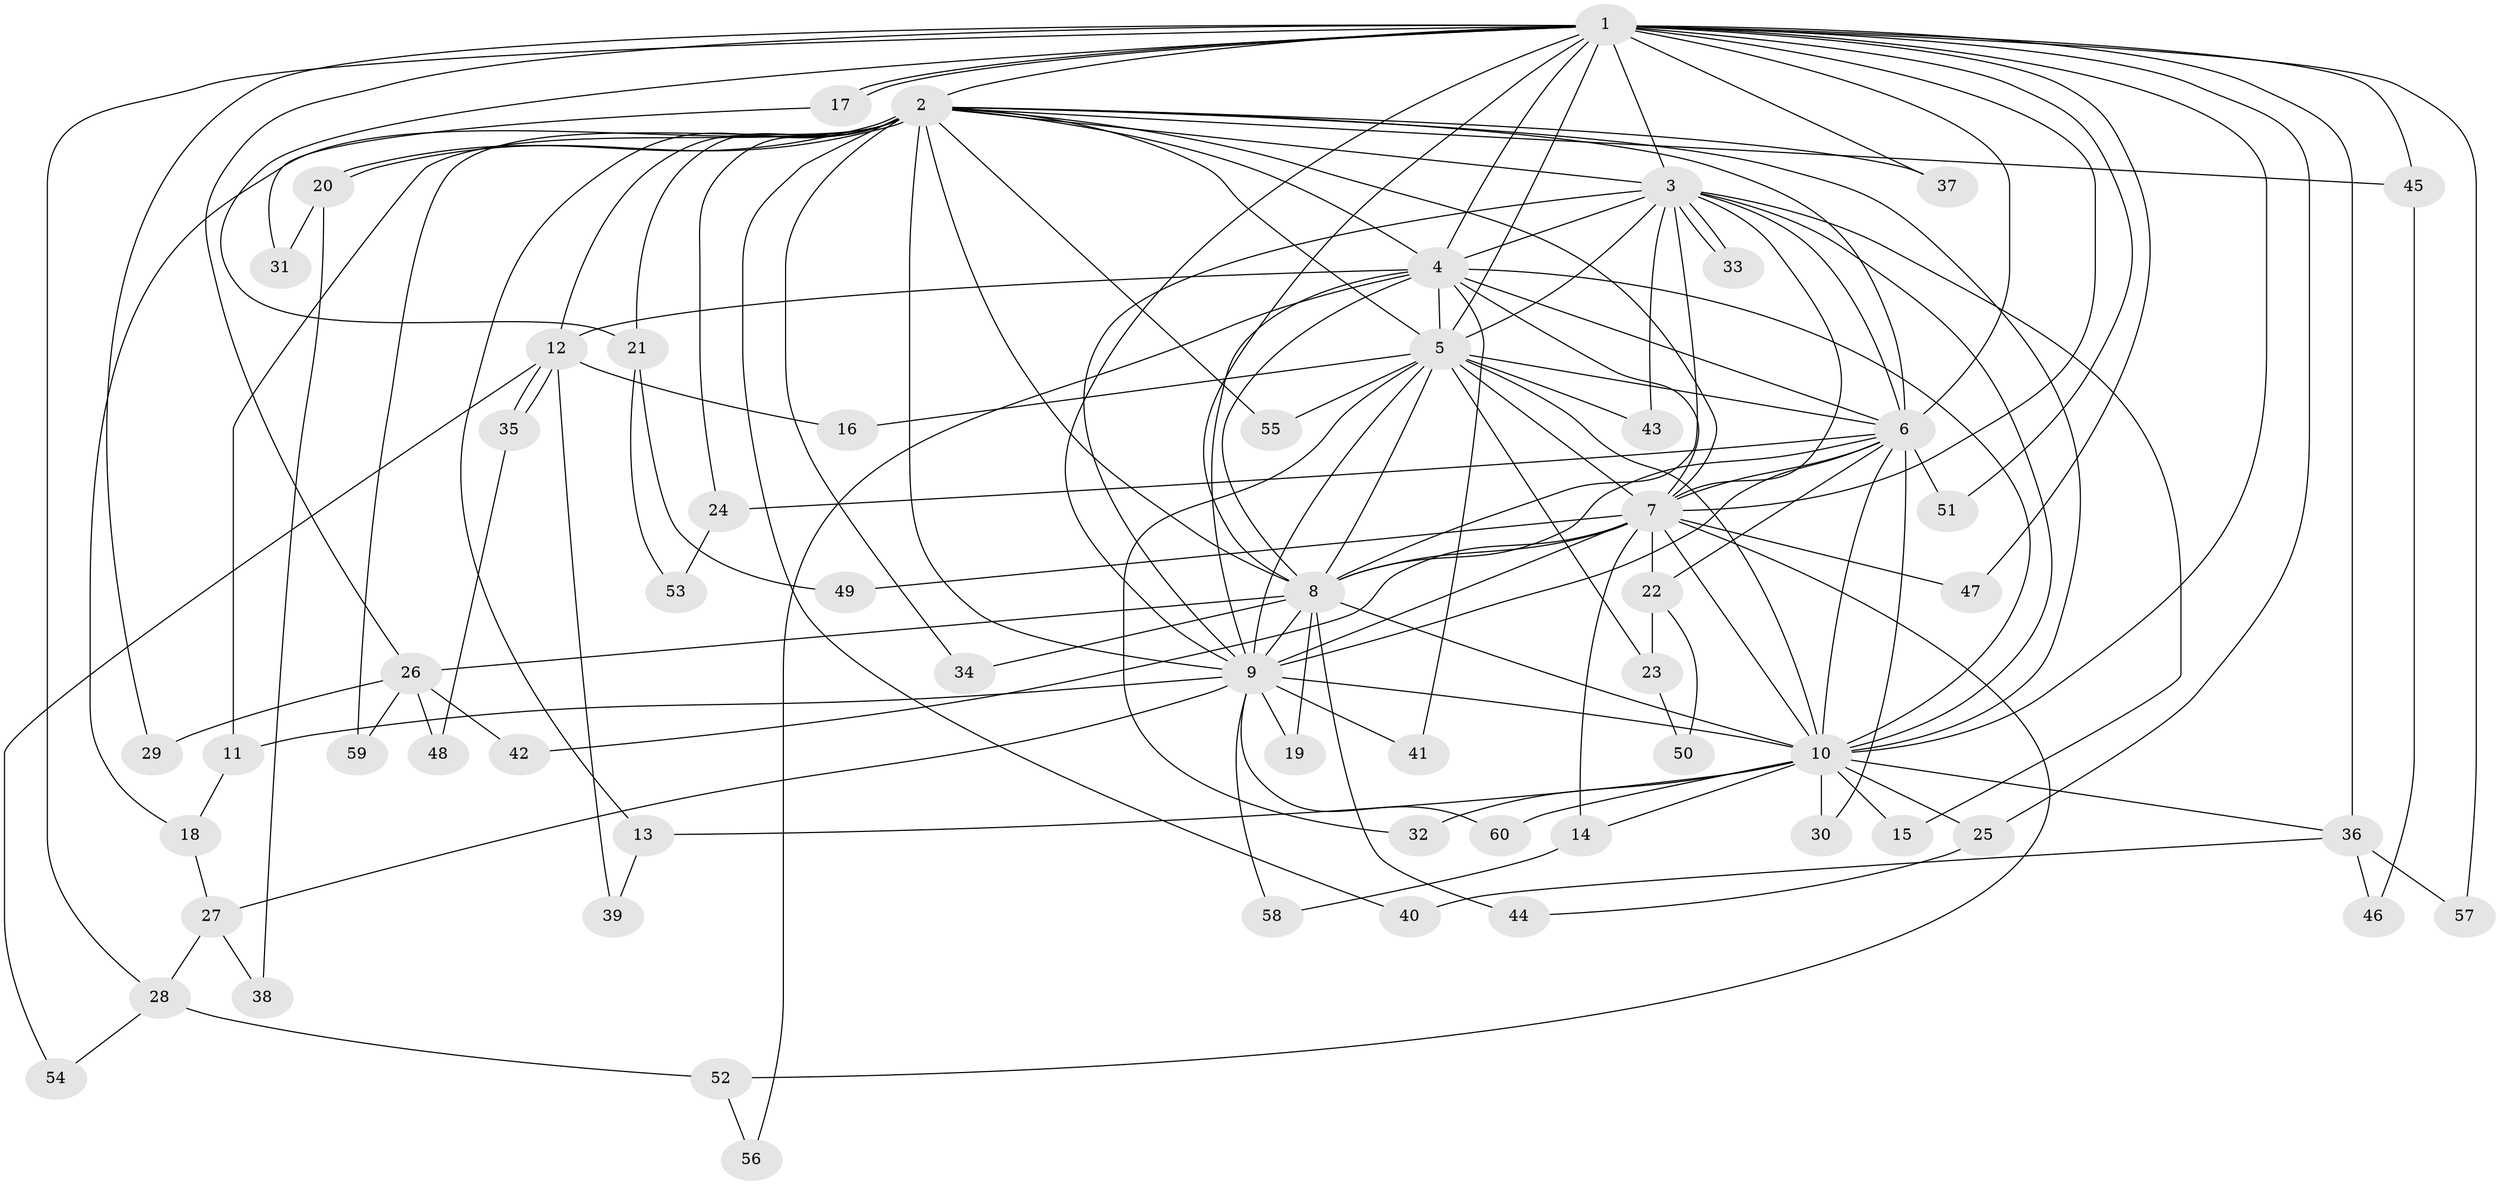 // Generated by graph-tools (version 1.1) at 2025/11/02/27/25 16:11:04]
// undirected, 60 vertices, 145 edges
graph export_dot {
graph [start="1"]
  node [color=gray90,style=filled];
  1;
  2;
  3;
  4;
  5;
  6;
  7;
  8;
  9;
  10;
  11;
  12;
  13;
  14;
  15;
  16;
  17;
  18;
  19;
  20;
  21;
  22;
  23;
  24;
  25;
  26;
  27;
  28;
  29;
  30;
  31;
  32;
  33;
  34;
  35;
  36;
  37;
  38;
  39;
  40;
  41;
  42;
  43;
  44;
  45;
  46;
  47;
  48;
  49;
  50;
  51;
  52;
  53;
  54;
  55;
  56;
  57;
  58;
  59;
  60;
  1 -- 2;
  1 -- 3;
  1 -- 4;
  1 -- 5;
  1 -- 6;
  1 -- 7;
  1 -- 8;
  1 -- 9;
  1 -- 10;
  1 -- 17;
  1 -- 17;
  1 -- 21;
  1 -- 25;
  1 -- 26;
  1 -- 28;
  1 -- 29;
  1 -- 36;
  1 -- 37;
  1 -- 45;
  1 -- 47;
  1 -- 51;
  1 -- 57;
  2 -- 3;
  2 -- 4;
  2 -- 5;
  2 -- 6;
  2 -- 7;
  2 -- 8;
  2 -- 9;
  2 -- 10;
  2 -- 11;
  2 -- 12;
  2 -- 13;
  2 -- 18;
  2 -- 20;
  2 -- 20;
  2 -- 21;
  2 -- 24;
  2 -- 34;
  2 -- 37;
  2 -- 40;
  2 -- 45;
  2 -- 55;
  2 -- 59;
  3 -- 4;
  3 -- 5;
  3 -- 6;
  3 -- 7;
  3 -- 8;
  3 -- 9;
  3 -- 10;
  3 -- 15;
  3 -- 33;
  3 -- 33;
  3 -- 43;
  4 -- 5;
  4 -- 6;
  4 -- 7;
  4 -- 8;
  4 -- 9;
  4 -- 10;
  4 -- 12;
  4 -- 41;
  4 -- 56;
  5 -- 6;
  5 -- 7;
  5 -- 8;
  5 -- 9;
  5 -- 10;
  5 -- 16;
  5 -- 23;
  5 -- 32;
  5 -- 43;
  5 -- 55;
  6 -- 7;
  6 -- 8;
  6 -- 9;
  6 -- 10;
  6 -- 22;
  6 -- 24;
  6 -- 30;
  6 -- 51;
  7 -- 8;
  7 -- 9;
  7 -- 10;
  7 -- 14;
  7 -- 22;
  7 -- 42;
  7 -- 47;
  7 -- 49;
  7 -- 52;
  8 -- 9;
  8 -- 10;
  8 -- 19;
  8 -- 26;
  8 -- 34;
  8 -- 44;
  9 -- 10;
  9 -- 11;
  9 -- 19;
  9 -- 27;
  9 -- 41;
  9 -- 58;
  9 -- 60;
  10 -- 13;
  10 -- 14;
  10 -- 15;
  10 -- 25;
  10 -- 30;
  10 -- 32;
  10 -- 36;
  10 -- 60;
  11 -- 18;
  12 -- 16;
  12 -- 35;
  12 -- 35;
  12 -- 39;
  12 -- 54;
  13 -- 39;
  14 -- 58;
  17 -- 31;
  18 -- 27;
  20 -- 31;
  20 -- 38;
  21 -- 49;
  21 -- 53;
  22 -- 23;
  22 -- 50;
  23 -- 50;
  24 -- 53;
  25 -- 44;
  26 -- 29;
  26 -- 42;
  26 -- 48;
  26 -- 59;
  27 -- 28;
  27 -- 38;
  28 -- 52;
  28 -- 54;
  35 -- 48;
  36 -- 40;
  36 -- 46;
  36 -- 57;
  45 -- 46;
  52 -- 56;
}
